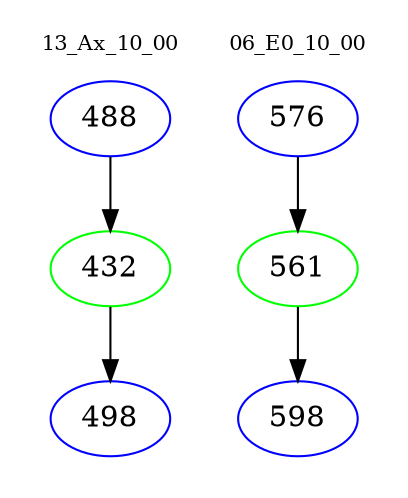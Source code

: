digraph{
subgraph cluster_0 {
color = white
label = "13_Ax_10_00";
fontsize=10;
T0_488 [label="488", color="blue"]
T0_488 -> T0_432 [color="black"]
T0_432 [label="432", color="green"]
T0_432 -> T0_498 [color="black"]
T0_498 [label="498", color="blue"]
}
subgraph cluster_1 {
color = white
label = "06_E0_10_00";
fontsize=10;
T1_576 [label="576", color="blue"]
T1_576 -> T1_561 [color="black"]
T1_561 [label="561", color="green"]
T1_561 -> T1_598 [color="black"]
T1_598 [label="598", color="blue"]
}
}
